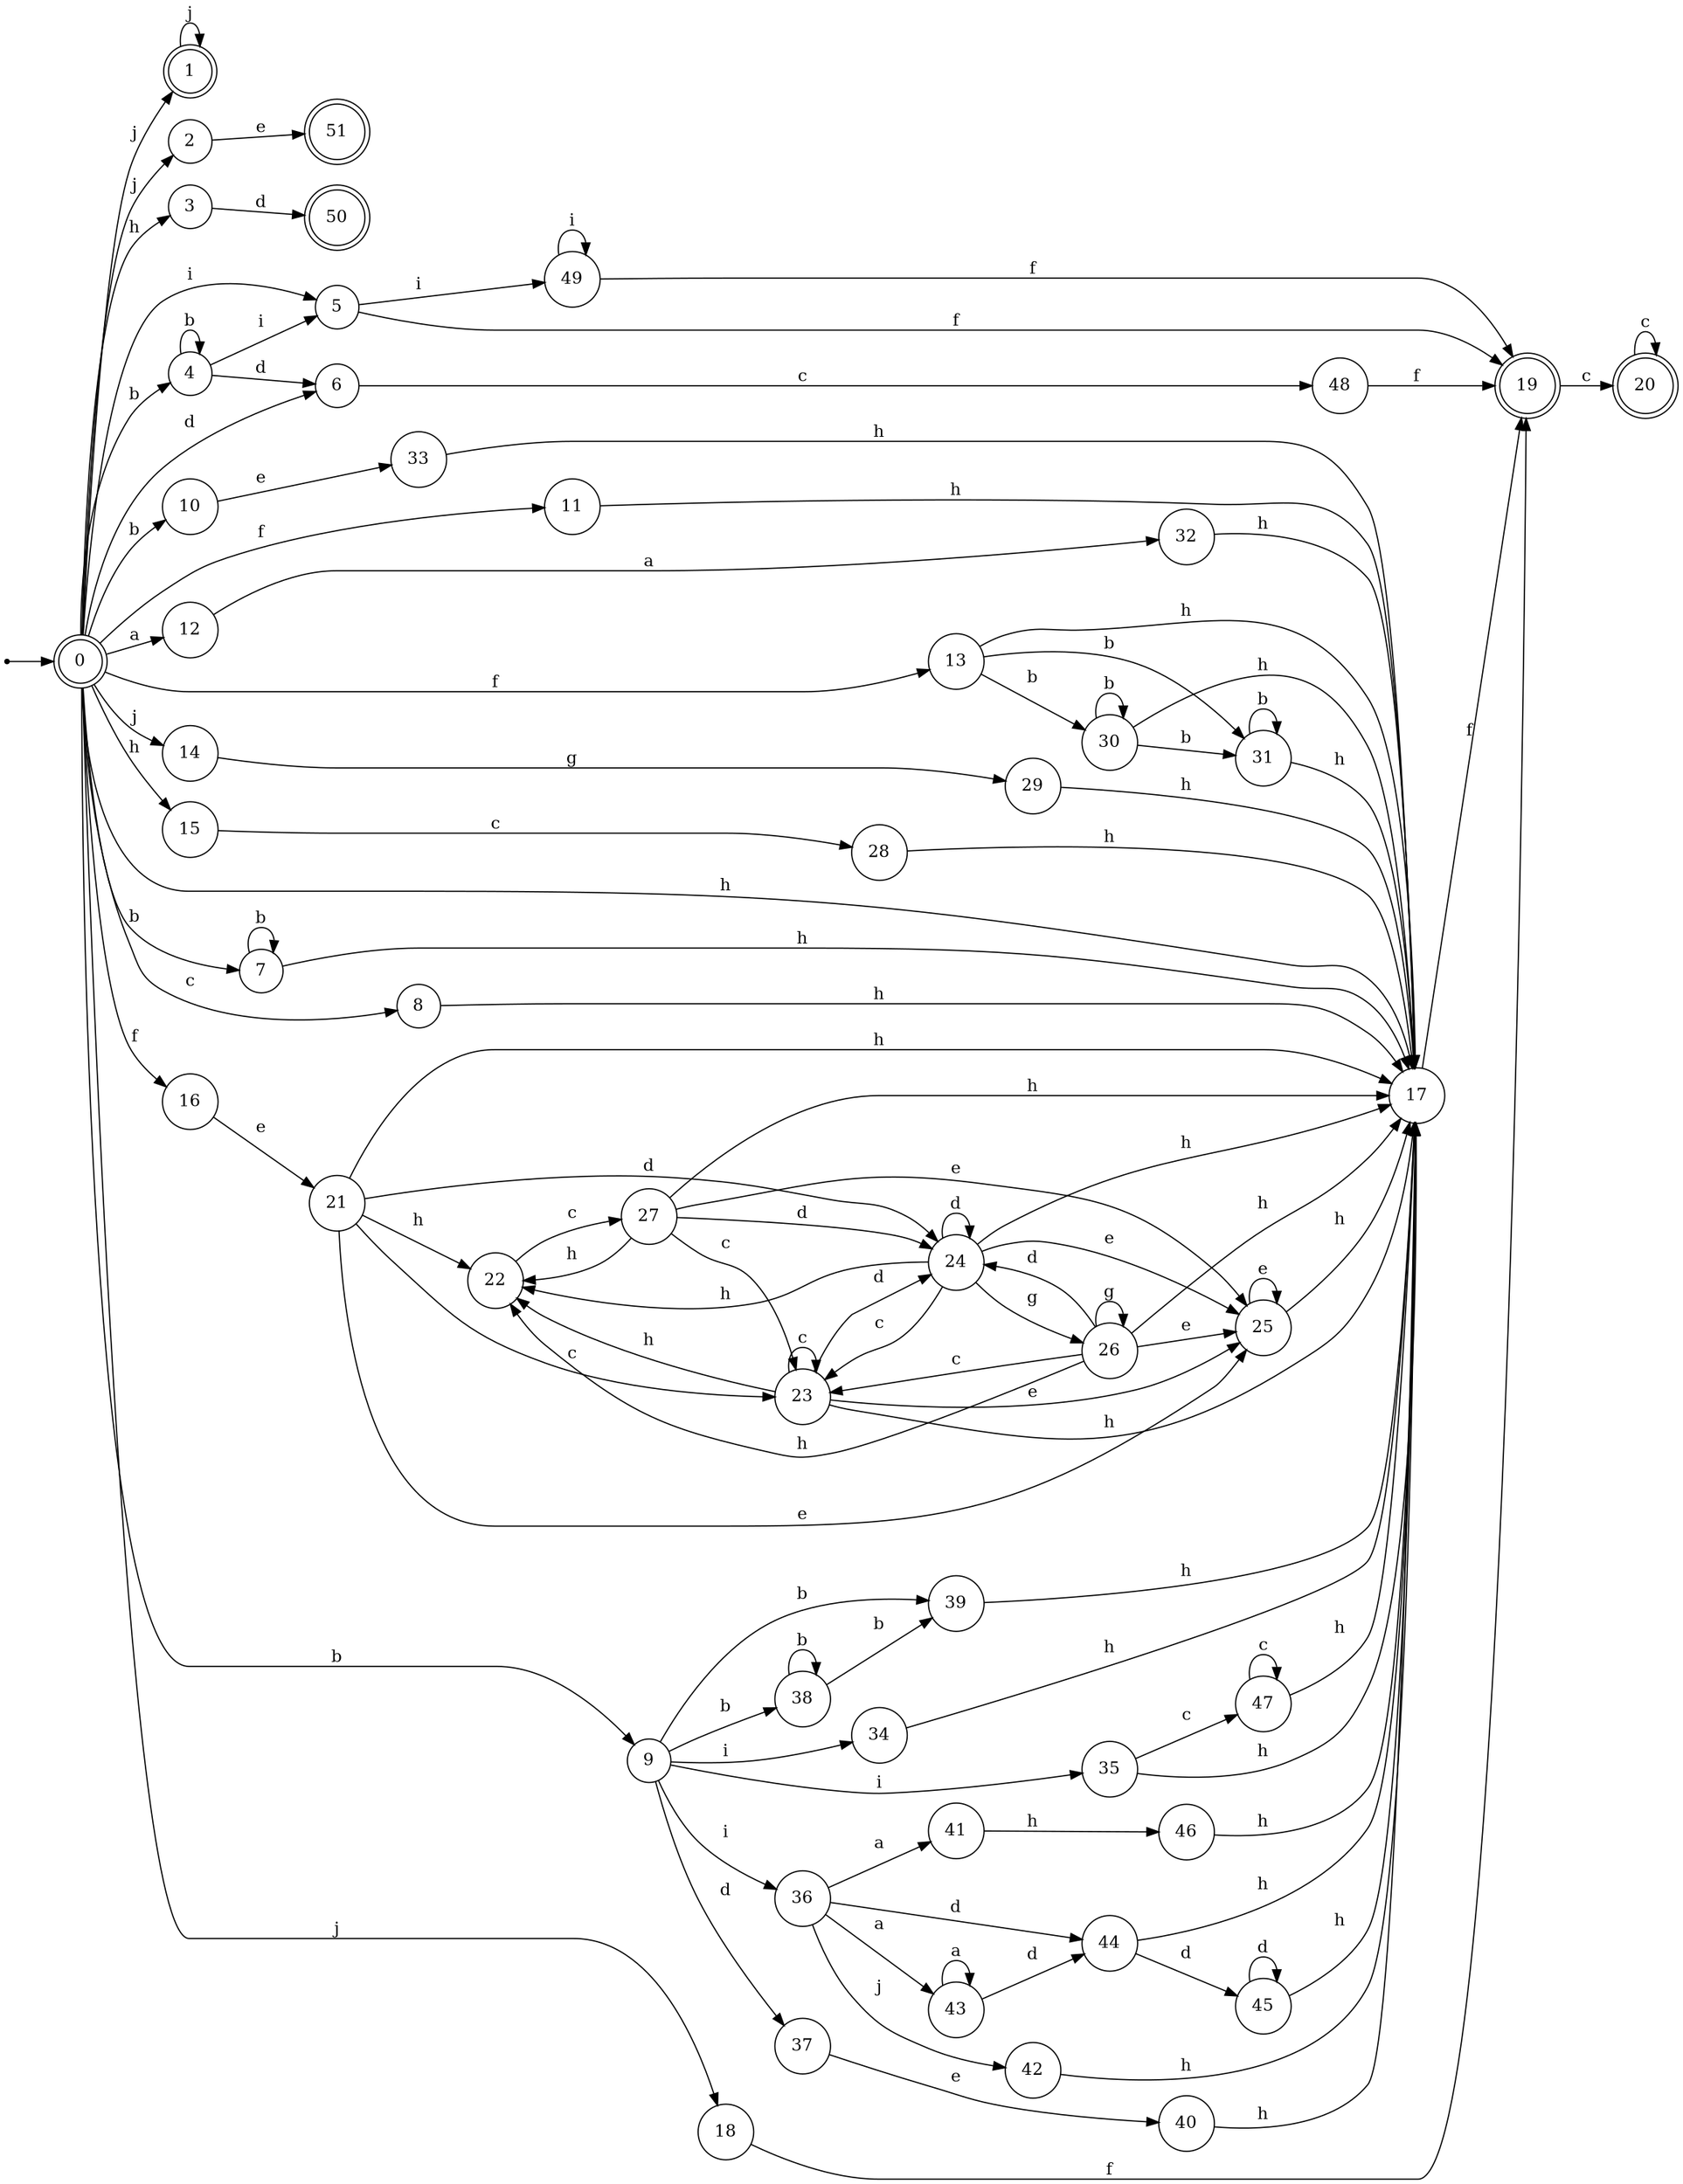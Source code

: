digraph finite_state_machine {
rankdir=LR;
size="20,20";
node [shape = point]; "dummy0"
node [shape = doublecircle]; "0";"dummy0" -> "0";
node [shape = doublecircle]; "1";node [shape = circle]; "2";
node [shape = circle]; "3";
node [shape = circle]; "4";
node [shape = circle]; "5";
node [shape = circle]; "6";
node [shape = circle]; "7";
node [shape = circle]; "8";
node [shape = circle]; "9";
node [shape = circle]; "10";
node [shape = circle]; "11";
node [shape = circle]; "12";
node [shape = circle]; "13";
node [shape = circle]; "14";
node [shape = circle]; "15";
node [shape = circle]; "16";
node [shape = circle]; "17";
node [shape = circle]; "18";
node [shape = doublecircle]; "19";node [shape = doublecircle]; "20";node [shape = circle]; "21";
node [shape = circle]; "22";
node [shape = circle]; "23";
node [shape = circle]; "24";
node [shape = circle]; "25";
node [shape = circle]; "26";
node [shape = circle]; "27";
node [shape = circle]; "28";
node [shape = circle]; "29";
node [shape = circle]; "30";
node [shape = circle]; "31";
node [shape = circle]; "32";
node [shape = circle]; "33";
node [shape = circle]; "34";
node [shape = circle]; "35";
node [shape = circle]; "36";
node [shape = circle]; "37";
node [shape = circle]; "38";
node [shape = circle]; "39";
node [shape = circle]; "40";
node [shape = circle]; "41";
node [shape = circle]; "42";
node [shape = circle]; "43";
node [shape = circle]; "44";
node [shape = circle]; "45";
node [shape = circle]; "46";
node [shape = circle]; "47";
node [shape = circle]; "48";
node [shape = circle]; "49";
node [shape = doublecircle]; "50";node [shape = doublecircle]; "51";"0" -> "1" [label = "j"];
 "0" -> "2" [label = "j"];
 "0" -> "18" [label = "j"];
 "0" -> "14" [label = "j"];
 "0" -> "17" [label = "h"];
 "0" -> "3" [label = "h"];
 "0" -> "15" [label = "h"];
 "0" -> "9" [label = "b"];
 "0" -> "10" [label = "b"];
 "0" -> "4" [label = "b"];
 "0" -> "7" [label = "b"];
 "0" -> "5" [label = "i"];
 "0" -> "6" [label = "d"];
 "0" -> "8" [label = "c"];
 "0" -> "16" [label = "f"];
 "0" -> "11" [label = "f"];
 "0" -> "13" [label = "f"];
 "0" -> "12" [label = "a"];
 "18" -> "19" [label = "f"];
 "19" -> "20" [label = "c"];
 "20" -> "20" [label = "c"];
 "17" -> "19" [label = "f"];
 "16" -> "21" [label = "e"];
 "21" -> "17" [label = "h"];
 "21" -> "22" [label = "h"];
 "21" -> "23" [label = "c"];
 "21" -> "24" [label = "d"];
 "21" -> "25" [label = "e"];
 "25" -> "25" [label = "e"];
 "25" -> "17" [label = "h"];
 "24" -> "24" [label = "d"];
 "24" -> "26" [label = "g"];
 "24" -> "17" [label = "h"];
 "24" -> "22" [label = "h"];
 "24" -> "23" [label = "c"];
 "24" -> "25" [label = "e"];
 "26" -> "26" [label = "g"];
 "26" -> "24" [label = "d"];
 "26" -> "17" [label = "h"];
 "26" -> "22" [label = "h"];
 "26" -> "23" [label = "c"];
 "26" -> "25" [label = "e"];
 "23" -> "23" [label = "c"];
 "23" -> "17" [label = "h"];
 "23" -> "22" [label = "h"];
 "23" -> "24" [label = "d"];
 "23" -> "25" [label = "e"];
 "22" -> "27" [label = "c"];
 "27" -> "17" [label = "h"];
 "27" -> "22" [label = "h"];
 "27" -> "23" [label = "c"];
 "27" -> "24" [label = "d"];
 "27" -> "25" [label = "e"];
 "15" -> "28" [label = "c"];
 "28" -> "17" [label = "h"];
 "14" -> "29" [label = "g"];
 "29" -> "17" [label = "h"];
 "13" -> "30" [label = "b"];
 "13" -> "31" [label = "b"];
 "13" -> "17" [label = "h"];
 "31" -> "31" [label = "b"];
 "31" -> "17" [label = "h"];
 "30" -> "30" [label = "b"];
 "30" -> "31" [label = "b"];
 "30" -> "17" [label = "h"];
 "12" -> "32" [label = "a"];
 "32" -> "17" [label = "h"];
 "11" -> "17" [label = "h"];
 "10" -> "33" [label = "e"];
 "33" -> "17" [label = "h"];
 "9" -> "34" [label = "i"];
 "9" -> "35" [label = "i"];
 "9" -> "36" [label = "i"];
 "9" -> "37" [label = "d"];
 "9" -> "38" [label = "b"];
 "9" -> "39" [label = "b"];
 "39" -> "17" [label = "h"];
 "38" -> "38" [label = "b"];
 "38" -> "39" [label = "b"];
 "37" -> "40" [label = "e"];
 "40" -> "17" [label = "h"];
 "36" -> "41" [label = "a"];
 "36" -> "43" [label = "a"];
 "36" -> "42" [label = "j"];
 "36" -> "44" [label = "d"];
 "44" -> "45" [label = "d"];
 "44" -> "17" [label = "h"];
 "45" -> "45" [label = "d"];
 "45" -> "17" [label = "h"];
 "43" -> "43" [label = "a"];
 "43" -> "44" [label = "d"];
 "42" -> "17" [label = "h"];
 "41" -> "46" [label = "h"];
 "46" -> "17" [label = "h"];
 "35" -> "47" [label = "c"];
 "35" -> "17" [label = "h"];
 "47" -> "47" [label = "c"];
 "47" -> "17" [label = "h"];
 "34" -> "17" [label = "h"];
 "8" -> "17" [label = "h"];
 "7" -> "7" [label = "b"];
 "7" -> "17" [label = "h"];
 "6" -> "48" [label = "c"];
 "48" -> "19" [label = "f"];
 "5" -> "49" [label = "i"];
 "5" -> "19" [label = "f"];
 "49" -> "49" [label = "i"];
 "49" -> "19" [label = "f"];
 "4" -> "4" [label = "b"];
 "4" -> "5" [label = "i"];
 "4" -> "6" [label = "d"];
 "3" -> "50" [label = "d"];
 "2" -> "51" [label = "e"];
 "1" -> "1" [label = "j"];
 }
